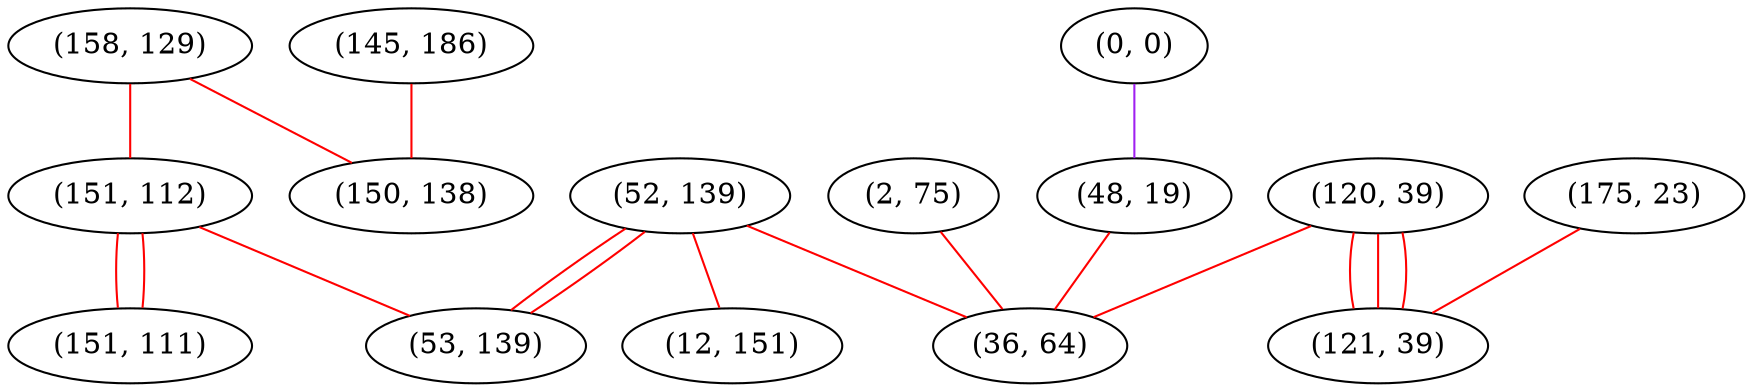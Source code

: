 graph "" {
"(158, 129)";
"(0, 0)";
"(151, 112)";
"(175, 23)";
"(120, 39)";
"(2, 75)";
"(52, 139)";
"(121, 39)";
"(151, 111)";
"(53, 139)";
"(145, 186)";
"(12, 151)";
"(150, 138)";
"(48, 19)";
"(36, 64)";
"(158, 129)" -- "(150, 138)"  [color=red, key=0, weight=1];
"(158, 129)" -- "(151, 112)"  [color=red, key=0, weight=1];
"(0, 0)" -- "(48, 19)"  [color=purple, key=0, weight=4];
"(151, 112)" -- "(151, 111)"  [color=red, key=0, weight=1];
"(151, 112)" -- "(151, 111)"  [color=red, key=1, weight=1];
"(151, 112)" -- "(53, 139)"  [color=red, key=0, weight=1];
"(175, 23)" -- "(121, 39)"  [color=red, key=0, weight=1];
"(120, 39)" -- "(121, 39)"  [color=red, key=0, weight=1];
"(120, 39)" -- "(121, 39)"  [color=red, key=1, weight=1];
"(120, 39)" -- "(121, 39)"  [color=red, key=2, weight=1];
"(120, 39)" -- "(36, 64)"  [color=red, key=0, weight=1];
"(2, 75)" -- "(36, 64)"  [color=red, key=0, weight=1];
"(52, 139)" -- "(12, 151)"  [color=red, key=0, weight=1];
"(52, 139)" -- "(53, 139)"  [color=red, key=0, weight=1];
"(52, 139)" -- "(53, 139)"  [color=red, key=1, weight=1];
"(52, 139)" -- "(36, 64)"  [color=red, key=0, weight=1];
"(145, 186)" -- "(150, 138)"  [color=red, key=0, weight=1];
"(48, 19)" -- "(36, 64)"  [color=red, key=0, weight=1];
}
